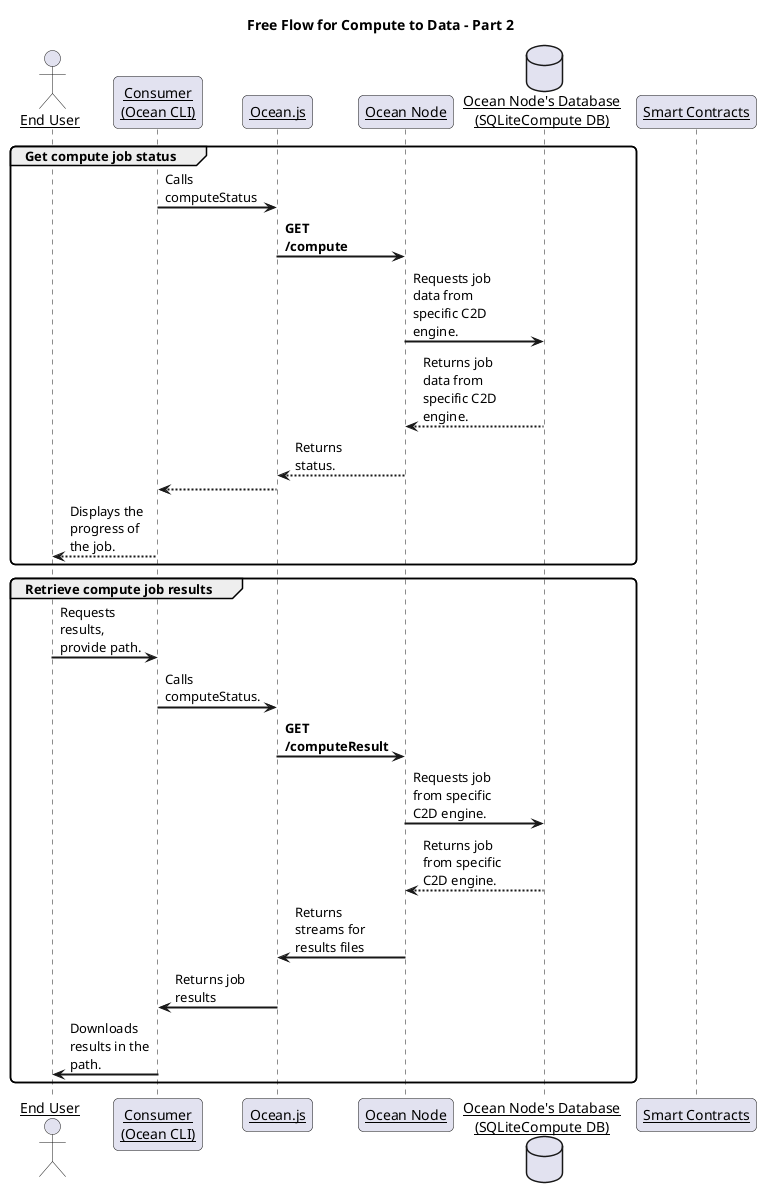 @startuml "Free Flow for Compute to Data - Part 2"
title "Free Flow for Compute to Data - Part 2"

skinparam sequenceArrowThickness 2
skinparam roundcorner 10
skinparam maxmessagesize 85
skinparam sequenceParticipant underline

actor "End User" as end_user
participant "Consumer\n(Ocean CLI)" as consumer
participant "Ocean.js" as ocean_js
participant "Ocean Node" as ocean_node
database "Ocean Node's Database\n(SQLiteCompute DB)" as db
participant "Smart Contracts" as smart_contracts

group Get compute job status
    consumer -> ocean_js: Calls computeStatus
    ocean_js -> ocean_node: **GET /compute**
    ocean_node -> db: Requests job data from specific C2D engine.
    db --> ocean_node: Returns job data from specific C2D engine.
    ocean_node --> ocean_js: Returns status.
    ocean_js --> consumer
    consumer --> end_user: Displays the progress of the job.
end group

group Retrieve compute job results
    end_user -> consumer: Requests results, provide path.
    consumer -> ocean_js: Calls computeStatus.
    ocean_js -> ocean_node: **GET /computeResult**
    ocean_node -> db: Requests job from specific C2D engine.
    db --> ocean_node: Returns job from specific C2D engine.
    ocean_node -> ocean_js: Returns streams for results files
    ocean_js -> consumer: Returns job results
    consumer -> end_user: Downloads results in the path.
end group

@enduml